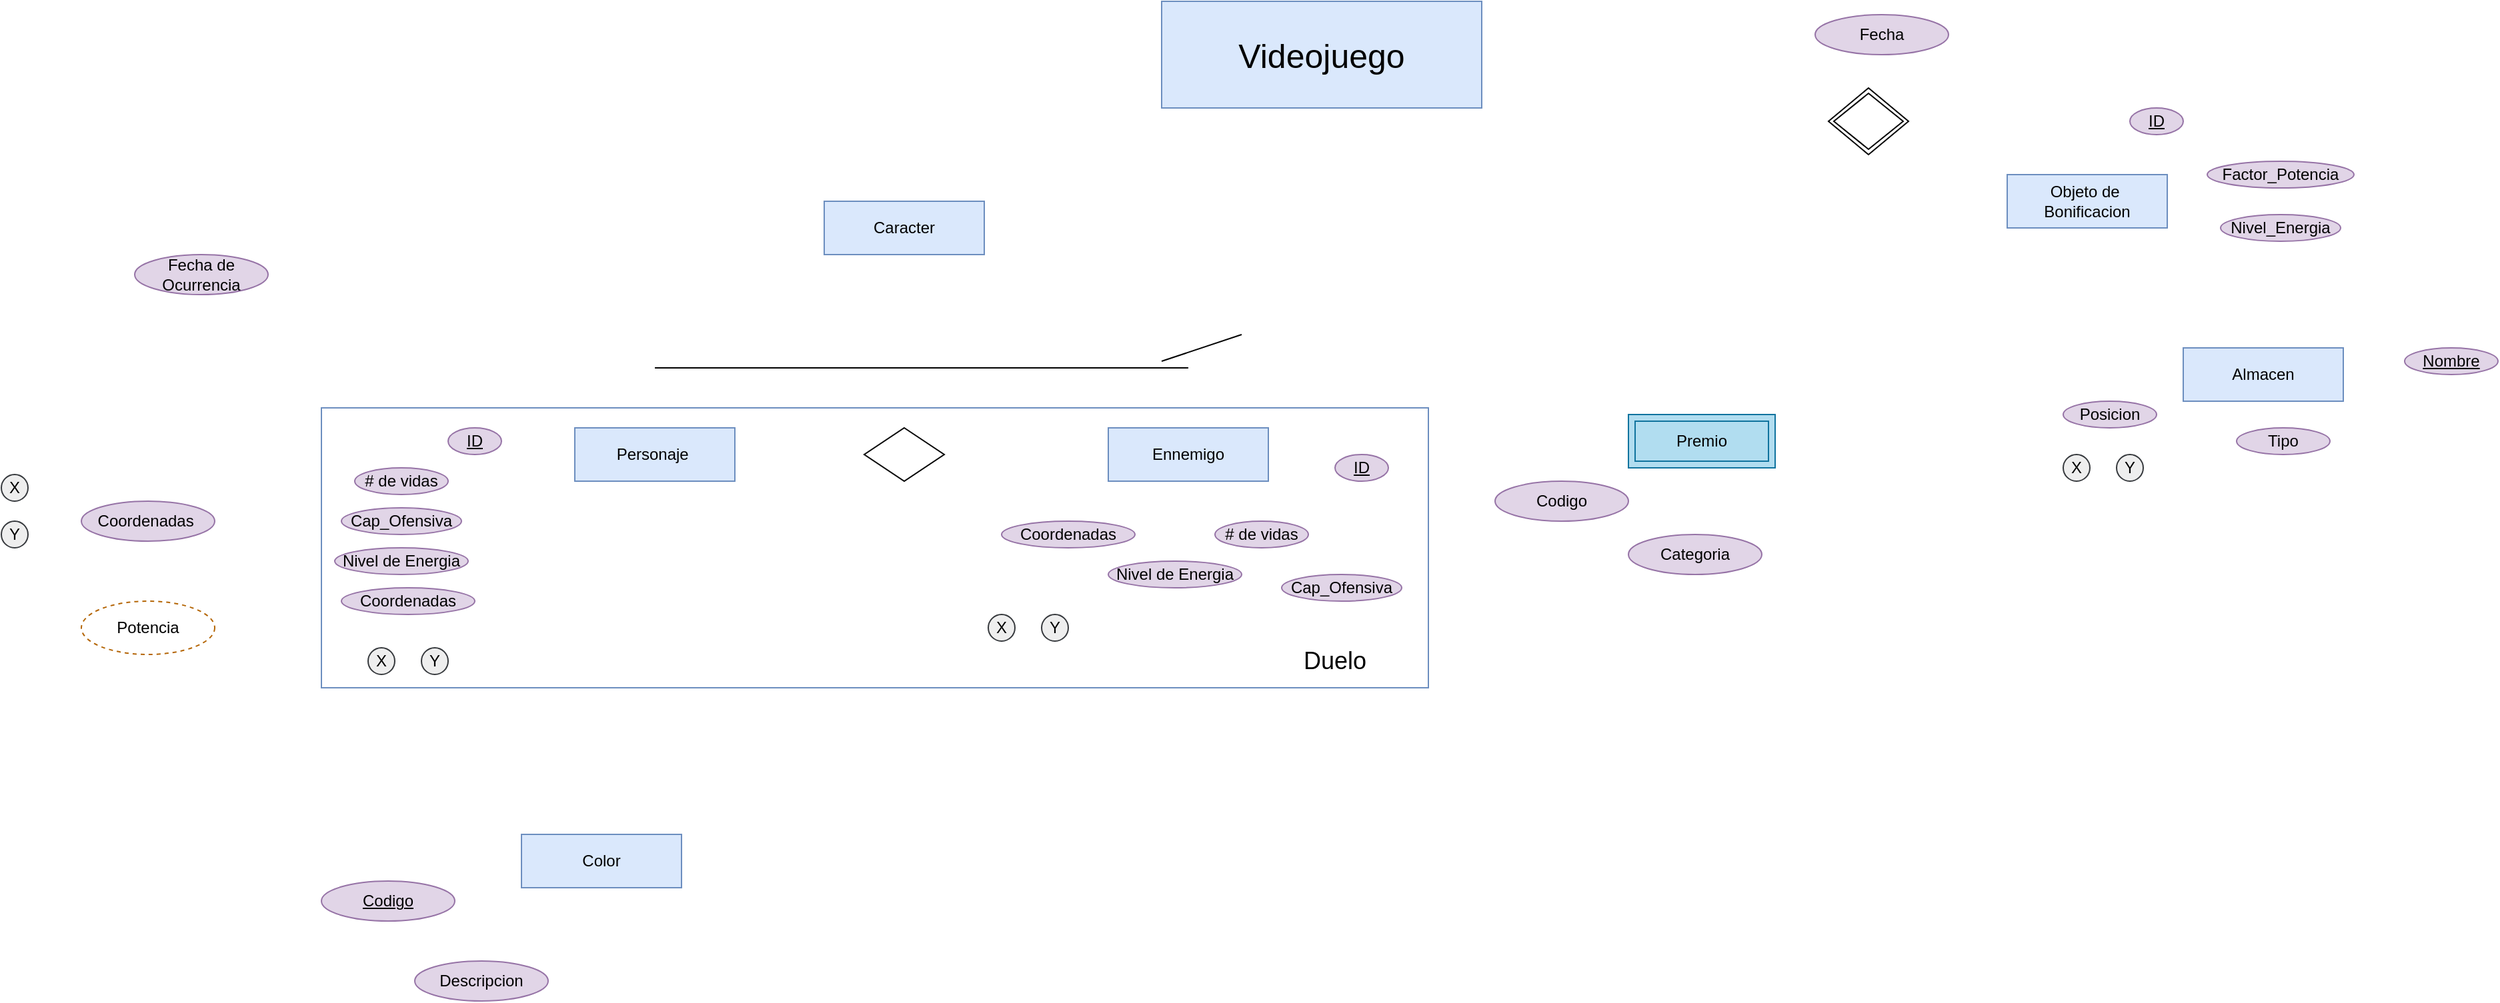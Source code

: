 <mxfile version="22.0.4" type="github">
  <diagram name="Página-1" id="cU2PM1eZnQzpYozo2eQO">
    <mxGraphModel dx="2525" dy="626" grid="1" gridSize="10" guides="1" tooltips="1" connect="1" arrows="1" fold="1" page="1" pageScale="1" pageWidth="827" pageHeight="1169" math="0" shadow="0">
      <root>
        <mxCell id="0" />
        <mxCell id="1" parent="0" />
        <mxCell id="WWW5GYvGID_YNc6uDBtJ-65" value="" style="rounded=0;whiteSpace=wrap;html=1;fillColor=none;strokeColor=#6c8ebf;" vertex="1" parent="1">
          <mxGeometry x="-850" y="335" width="830" height="210" as="geometry" />
        </mxCell>
        <mxCell id="WWW5GYvGID_YNc6uDBtJ-1" value="&lt;font style=&quot;font-size: 25px;&quot;&gt;Videojuego&lt;/font&gt;" style="rounded=0;whiteSpace=wrap;html=1;fillColor=#dae8fc;strokeColor=#6c8ebf;" vertex="1" parent="1">
          <mxGeometry x="-220" y="30" width="240" height="80" as="geometry" />
        </mxCell>
        <mxCell id="WWW5GYvGID_YNc6uDBtJ-18" value="Caracter" style="rounded=0;whiteSpace=wrap;html=1;fillColor=#dae8fc;strokeColor=#6c8ebf;" vertex="1" parent="1">
          <mxGeometry x="-473" y="180" width="120" height="40" as="geometry" />
        </mxCell>
        <mxCell id="WWW5GYvGID_YNc6uDBtJ-20" value="Objeto de&amp;nbsp; Bonificacion" style="rounded=0;whiteSpace=wrap;html=1;fillColor=#dae8fc;strokeColor=#6c8ebf;" vertex="1" parent="1">
          <mxGeometry x="414" y="160" width="120" height="40" as="geometry" />
        </mxCell>
        <mxCell id="WWW5GYvGID_YNc6uDBtJ-21" value="Ennemigo" style="rounded=0;whiteSpace=wrap;html=1;fillColor=#dae8fc;strokeColor=#6c8ebf;" vertex="1" parent="1">
          <mxGeometry x="-260" y="350" width="120" height="40" as="geometry" />
        </mxCell>
        <mxCell id="WWW5GYvGID_YNc6uDBtJ-22" value="Personaje&amp;nbsp;" style="rounded=0;whiteSpace=wrap;html=1;fillColor=#dae8fc;strokeColor=#6c8ebf;" vertex="1" parent="1">
          <mxGeometry x="-660" y="350" width="120" height="40" as="geometry" />
        </mxCell>
        <mxCell id="WWW5GYvGID_YNc6uDBtJ-29" value="&lt;u&gt;ID&lt;/u&gt;" style="ellipse;whiteSpace=wrap;html=1;fillColor=#e1d5e7;strokeColor=#9673a6;" vertex="1" parent="1">
          <mxGeometry x="-755" y="350" width="40" height="20" as="geometry" />
        </mxCell>
        <mxCell id="WWW5GYvGID_YNc6uDBtJ-30" value="Nivel de Energia" style="ellipse;whiteSpace=wrap;html=1;fillColor=#e1d5e7;strokeColor=#9673a6;" vertex="1" parent="1">
          <mxGeometry x="-840" y="440" width="100" height="20" as="geometry" />
        </mxCell>
        <mxCell id="WWW5GYvGID_YNc6uDBtJ-31" value="# de vidas" style="ellipse;whiteSpace=wrap;html=1;fillColor=#e1d5e7;strokeColor=#9673a6;" vertex="1" parent="1">
          <mxGeometry x="-825" y="380" width="70" height="20" as="geometry" />
        </mxCell>
        <mxCell id="WWW5GYvGID_YNc6uDBtJ-32" value="Cap_Ofensiva" style="ellipse;whiteSpace=wrap;html=1;fillColor=#e1d5e7;strokeColor=#9673a6;" vertex="1" parent="1">
          <mxGeometry x="-835" y="410" width="90" height="20" as="geometry" />
        </mxCell>
        <mxCell id="WWW5GYvGID_YNc6uDBtJ-33" value="Coordenadas" style="ellipse;whiteSpace=wrap;html=1;fillColor=#e1d5e7;strokeColor=#9673a6;" vertex="1" parent="1">
          <mxGeometry x="-835" y="470" width="100" height="20" as="geometry" />
        </mxCell>
        <mxCell id="WWW5GYvGID_YNc6uDBtJ-34" value="&lt;u&gt;ID&lt;/u&gt;" style="ellipse;whiteSpace=wrap;html=1;fillColor=#e1d5e7;strokeColor=#9673a6;" vertex="1" parent="1">
          <mxGeometry x="-90" y="370" width="40" height="20" as="geometry" />
        </mxCell>
        <mxCell id="WWW5GYvGID_YNc6uDBtJ-35" value="Nivel de Energia" style="ellipse;whiteSpace=wrap;html=1;fillColor=#e1d5e7;strokeColor=#9673a6;" vertex="1" parent="1">
          <mxGeometry x="-260" y="450" width="100" height="20" as="geometry" />
        </mxCell>
        <mxCell id="WWW5GYvGID_YNc6uDBtJ-36" value="# de vidas" style="ellipse;whiteSpace=wrap;html=1;fillColor=#e1d5e7;strokeColor=#9673a6;" vertex="1" parent="1">
          <mxGeometry x="-180" y="420" width="70" height="20" as="geometry" />
        </mxCell>
        <mxCell id="WWW5GYvGID_YNc6uDBtJ-37" value="Cap_Ofensiva" style="ellipse;whiteSpace=wrap;html=1;fillColor=#e1d5e7;strokeColor=#9673a6;" vertex="1" parent="1">
          <mxGeometry x="-130" y="460" width="90" height="20" as="geometry" />
        </mxCell>
        <mxCell id="WWW5GYvGID_YNc6uDBtJ-38" value="Coordenadas" style="ellipse;whiteSpace=wrap;html=1;fillColor=#e1d5e7;strokeColor=#9673a6;" vertex="1" parent="1">
          <mxGeometry x="-340" y="420" width="100" height="20" as="geometry" />
        </mxCell>
        <mxCell id="WWW5GYvGID_YNc6uDBtJ-39" value="X" style="ellipse;whiteSpace=wrap;html=1;fillColor=#eeeeee;strokeColor=#36393d;" vertex="1" parent="1">
          <mxGeometry x="-815" y="515" width="20" height="20" as="geometry" />
        </mxCell>
        <mxCell id="WWW5GYvGID_YNc6uDBtJ-40" value="Y" style="ellipse;whiteSpace=wrap;html=1;fillColor=#eeeeee;strokeColor=#36393d;" vertex="1" parent="1">
          <mxGeometry x="-775" y="515" width="20" height="20" as="geometry" />
        </mxCell>
        <mxCell id="WWW5GYvGID_YNc6uDBtJ-41" value="X" style="ellipse;whiteSpace=wrap;html=1;fillColor=#eeeeee;strokeColor=#36393d;" vertex="1" parent="1">
          <mxGeometry x="-350" y="490" width="20" height="20" as="geometry" />
        </mxCell>
        <mxCell id="WWW5GYvGID_YNc6uDBtJ-42" value="Y" style="ellipse;whiteSpace=wrap;html=1;fillColor=#eeeeee;strokeColor=#36393d;" vertex="1" parent="1">
          <mxGeometry x="-310" y="490" width="20" height="20" as="geometry" />
        </mxCell>
        <mxCell id="WWW5GYvGID_YNc6uDBtJ-44" value="&lt;u&gt;ID&lt;/u&gt;" style="ellipse;whiteSpace=wrap;html=1;fillColor=#e1d5e7;strokeColor=#9673a6;" vertex="1" parent="1">
          <mxGeometry x="506" y="110" width="40" height="20" as="geometry" />
        </mxCell>
        <mxCell id="WWW5GYvGID_YNc6uDBtJ-45" value="Nivel_Energia" style="ellipse;whiteSpace=wrap;html=1;fillColor=#e1d5e7;strokeColor=#9673a6;" vertex="1" parent="1">
          <mxGeometry x="574" y="190" width="90" height="20" as="geometry" />
        </mxCell>
        <mxCell id="WWW5GYvGID_YNc6uDBtJ-46" value="Factor_Potencia" style="ellipse;whiteSpace=wrap;html=1;fillColor=#e1d5e7;strokeColor=#9673a6;" vertex="1" parent="1">
          <mxGeometry x="564" y="150" width="110" height="20" as="geometry" />
        </mxCell>
        <mxCell id="WWW5GYvGID_YNc6uDBtJ-48" value="Almacen" style="rounded=0;whiteSpace=wrap;html=1;fillColor=#dae8fc;strokeColor=#6c8ebf;" vertex="1" parent="1">
          <mxGeometry x="546" y="290" width="120" height="40" as="geometry" />
        </mxCell>
        <mxCell id="WWW5GYvGID_YNc6uDBtJ-49" value="&lt;u&gt;Nombre&lt;/u&gt;" style="ellipse;whiteSpace=wrap;html=1;fillColor=#e1d5e7;strokeColor=#9673a6;" vertex="1" parent="1">
          <mxGeometry x="712" y="290" width="70" height="20" as="geometry" />
        </mxCell>
        <mxCell id="WWW5GYvGID_YNc6uDBtJ-50" value="Posicion" style="ellipse;whiteSpace=wrap;html=1;fillColor=#e1d5e7;strokeColor=#9673a6;" vertex="1" parent="1">
          <mxGeometry x="456" y="330" width="70" height="20" as="geometry" />
        </mxCell>
        <mxCell id="WWW5GYvGID_YNc6uDBtJ-52" value="Tipo" style="ellipse;whiteSpace=wrap;html=1;fillColor=#e1d5e7;strokeColor=#9673a6;" vertex="1" parent="1">
          <mxGeometry x="586" y="350" width="70" height="20" as="geometry" />
        </mxCell>
        <mxCell id="WWW5GYvGID_YNc6uDBtJ-53" value="X" style="ellipse;whiteSpace=wrap;html=1;fillColor=#eeeeee;strokeColor=#36393d;" vertex="1" parent="1">
          <mxGeometry x="456" y="370" width="20" height="20" as="geometry" />
        </mxCell>
        <mxCell id="WWW5GYvGID_YNc6uDBtJ-54" value="Y" style="ellipse;whiteSpace=wrap;html=1;fillColor=#eeeeee;strokeColor=#36393d;" vertex="1" parent="1">
          <mxGeometry x="496" y="370" width="20" height="20" as="geometry" />
        </mxCell>
        <mxCell id="WWW5GYvGID_YNc6uDBtJ-66" style="edgeStyle=none;rounded=0;orthogonalLoop=1;jettySize=auto;html=1;exitX=0;exitY=0.5;exitDx=0;exitDy=0;" edge="1" parent="1" source="WWW5GYvGID_YNc6uDBtJ-65" target="WWW5GYvGID_YNc6uDBtJ-65">
          <mxGeometry relative="1" as="geometry" />
        </mxCell>
        <mxCell id="WWW5GYvGID_YNc6uDBtJ-68" value="&lt;font style=&quot;font-size: 18px;&quot;&gt;Duelo&lt;/font&gt;" style="text;strokeColor=none;align=center;fillColor=none;html=1;verticalAlign=middle;whiteSpace=wrap;rounded=0;" vertex="1" parent="1">
          <mxGeometry x="-120" y="510" width="60" height="30" as="geometry" />
        </mxCell>
        <mxCell id="WWW5GYvGID_YNc6uDBtJ-69" value="Color" style="rounded=0;whiteSpace=wrap;html=1;fillColor=#dae8fc;strokeColor=#6c8ebf;" vertex="1" parent="1">
          <mxGeometry x="-700" y="655" width="120" height="40" as="geometry" />
        </mxCell>
        <mxCell id="WWW5GYvGID_YNc6uDBtJ-70" value="&lt;u&gt;Codigo&lt;/u&gt;" style="ellipse;whiteSpace=wrap;html=1;fillColor=#e1d5e7;strokeColor=#9673a6;" vertex="1" parent="1">
          <mxGeometry x="-850" y="690" width="100" height="30" as="geometry" />
        </mxCell>
        <mxCell id="WWW5GYvGID_YNc6uDBtJ-71" value="Descripcion" style="ellipse;whiteSpace=wrap;html=1;fillColor=#e1d5e7;strokeColor=#9673a6;" vertex="1" parent="1">
          <mxGeometry x="-780" y="750" width="100" height="30" as="geometry" />
        </mxCell>
        <mxCell id="WWW5GYvGID_YNc6uDBtJ-73" value="Coordenadas&amp;nbsp;" style="ellipse;whiteSpace=wrap;html=1;fillColor=#e1d5e7;strokeColor=#9673a6;" vertex="1" parent="1">
          <mxGeometry x="-1030" y="405" width="100" height="30" as="geometry" />
        </mxCell>
        <mxCell id="WWW5GYvGID_YNc6uDBtJ-74" value="Fecha de Ocurrencia" style="ellipse;whiteSpace=wrap;html=1;fillColor=#e1d5e7;strokeColor=#9673a6;" vertex="1" parent="1">
          <mxGeometry x="-990" y="220" width="100" height="30" as="geometry" />
        </mxCell>
        <mxCell id="WWW5GYvGID_YNc6uDBtJ-75" value="X" style="ellipse;whiteSpace=wrap;html=1;fillColor=#eeeeee;strokeColor=#36393d;" vertex="1" parent="1">
          <mxGeometry x="-1090" y="385" width="20" height="20" as="geometry" />
        </mxCell>
        <mxCell id="WWW5GYvGID_YNc6uDBtJ-76" value="Y" style="ellipse;whiteSpace=wrap;html=1;fillColor=#eeeeee;strokeColor=#36393d;" vertex="1" parent="1">
          <mxGeometry x="-1090" y="420" width="20" height="20" as="geometry" />
        </mxCell>
        <mxCell id="WWW5GYvGID_YNc6uDBtJ-77" value="Potencia" style="ellipse;whiteSpace=wrap;html=1;align=center;dashed=1;fillColor=none;strokeColor=#b46504;" vertex="1" parent="1">
          <mxGeometry x="-1030" y="480" width="100" height="40" as="geometry" />
        </mxCell>
        <mxCell id="WWW5GYvGID_YNc6uDBtJ-78" value="Color" style="rounded=0;whiteSpace=wrap;html=1;fillColor=#dae8fc;strokeColor=#6c8ebf;" vertex="1" parent="1">
          <mxGeometry x="-700" y="655" width="120" height="40" as="geometry" />
        </mxCell>
        <mxCell id="WWW5GYvGID_YNc6uDBtJ-80" value="Codigo" style="ellipse;whiteSpace=wrap;html=1;fillColor=#e1d5e7;strokeColor=#9673a6;" vertex="1" parent="1">
          <mxGeometry x="30" y="390" width="100" height="30" as="geometry" />
        </mxCell>
        <mxCell id="WWW5GYvGID_YNc6uDBtJ-81" value="Premio" style="shape=ext;margin=3;double=1;whiteSpace=wrap;html=1;align=center;fillColor=#b1ddf0;strokeColor=#10739e;" vertex="1" parent="1">
          <mxGeometry x="130" y="340" width="110" height="40" as="geometry" />
        </mxCell>
        <mxCell id="WWW5GYvGID_YNc6uDBtJ-84" value="" style="shape=rhombus;double=1;perimeter=rhombusPerimeter;whiteSpace=wrap;html=1;align=center;fillColor=none;" vertex="1" parent="1">
          <mxGeometry x="280" y="95" width="60" height="50" as="geometry" />
        </mxCell>
        <mxCell id="WWW5GYvGID_YNc6uDBtJ-85" value="Categoria" style="ellipse;whiteSpace=wrap;html=1;fillColor=#e1d5e7;strokeColor=#9673a6;" vertex="1" parent="1">
          <mxGeometry x="130" y="430" width="100" height="30" as="geometry" />
        </mxCell>
        <mxCell id="WWW5GYvGID_YNc6uDBtJ-86" value="Fecha" style="ellipse;whiteSpace=wrap;html=1;fillColor=#e1d5e7;strokeColor=#9673a6;" vertex="1" parent="1">
          <mxGeometry x="270" y="40" width="100" height="30" as="geometry" />
        </mxCell>
        <mxCell id="WWW5GYvGID_YNc6uDBtJ-87" value="" style="shape=rhombus;perimeter=rhombusPerimeter;whiteSpace=wrap;html=1;align=center;" vertex="1" parent="1">
          <mxGeometry x="-443" y="350" width="60" height="40" as="geometry" />
        </mxCell>
        <mxCell id="WWW5GYvGID_YNc6uDBtJ-94" value="" style="line;strokeWidth=1;rotatable=0;dashed=0;labelPosition=right;align=left;verticalAlign=middle;spacingTop=0;spacingLeft=6;points=[];portConstraint=eastwest;" vertex="1" parent="1">
          <mxGeometry x="-600" y="300" width="400" height="10" as="geometry" />
        </mxCell>
        <mxCell id="WWW5GYvGID_YNc6uDBtJ-95" value="" style="line;strokeWidth=1;rotatable=0;dashed=0;labelPosition=right;align=left;verticalAlign=middle;spacingTop=0;spacingLeft=6;points=[];portConstraint=eastwest;" vertex="1" parent="1">
          <mxGeometry x="-200" y="300" height="50" as="geometry" />
        </mxCell>
        <mxCell id="WWW5GYvGID_YNc6uDBtJ-97" value="" style="endArrow=none;html=1;rounded=0;" edge="1" parent="1">
          <mxGeometry width="50" height="50" relative="1" as="geometry">
            <mxPoint x="-220" y="300" as="sourcePoint" />
            <mxPoint x="-160" y="280" as="targetPoint" />
          </mxGeometry>
        </mxCell>
      </root>
    </mxGraphModel>
  </diagram>
</mxfile>
